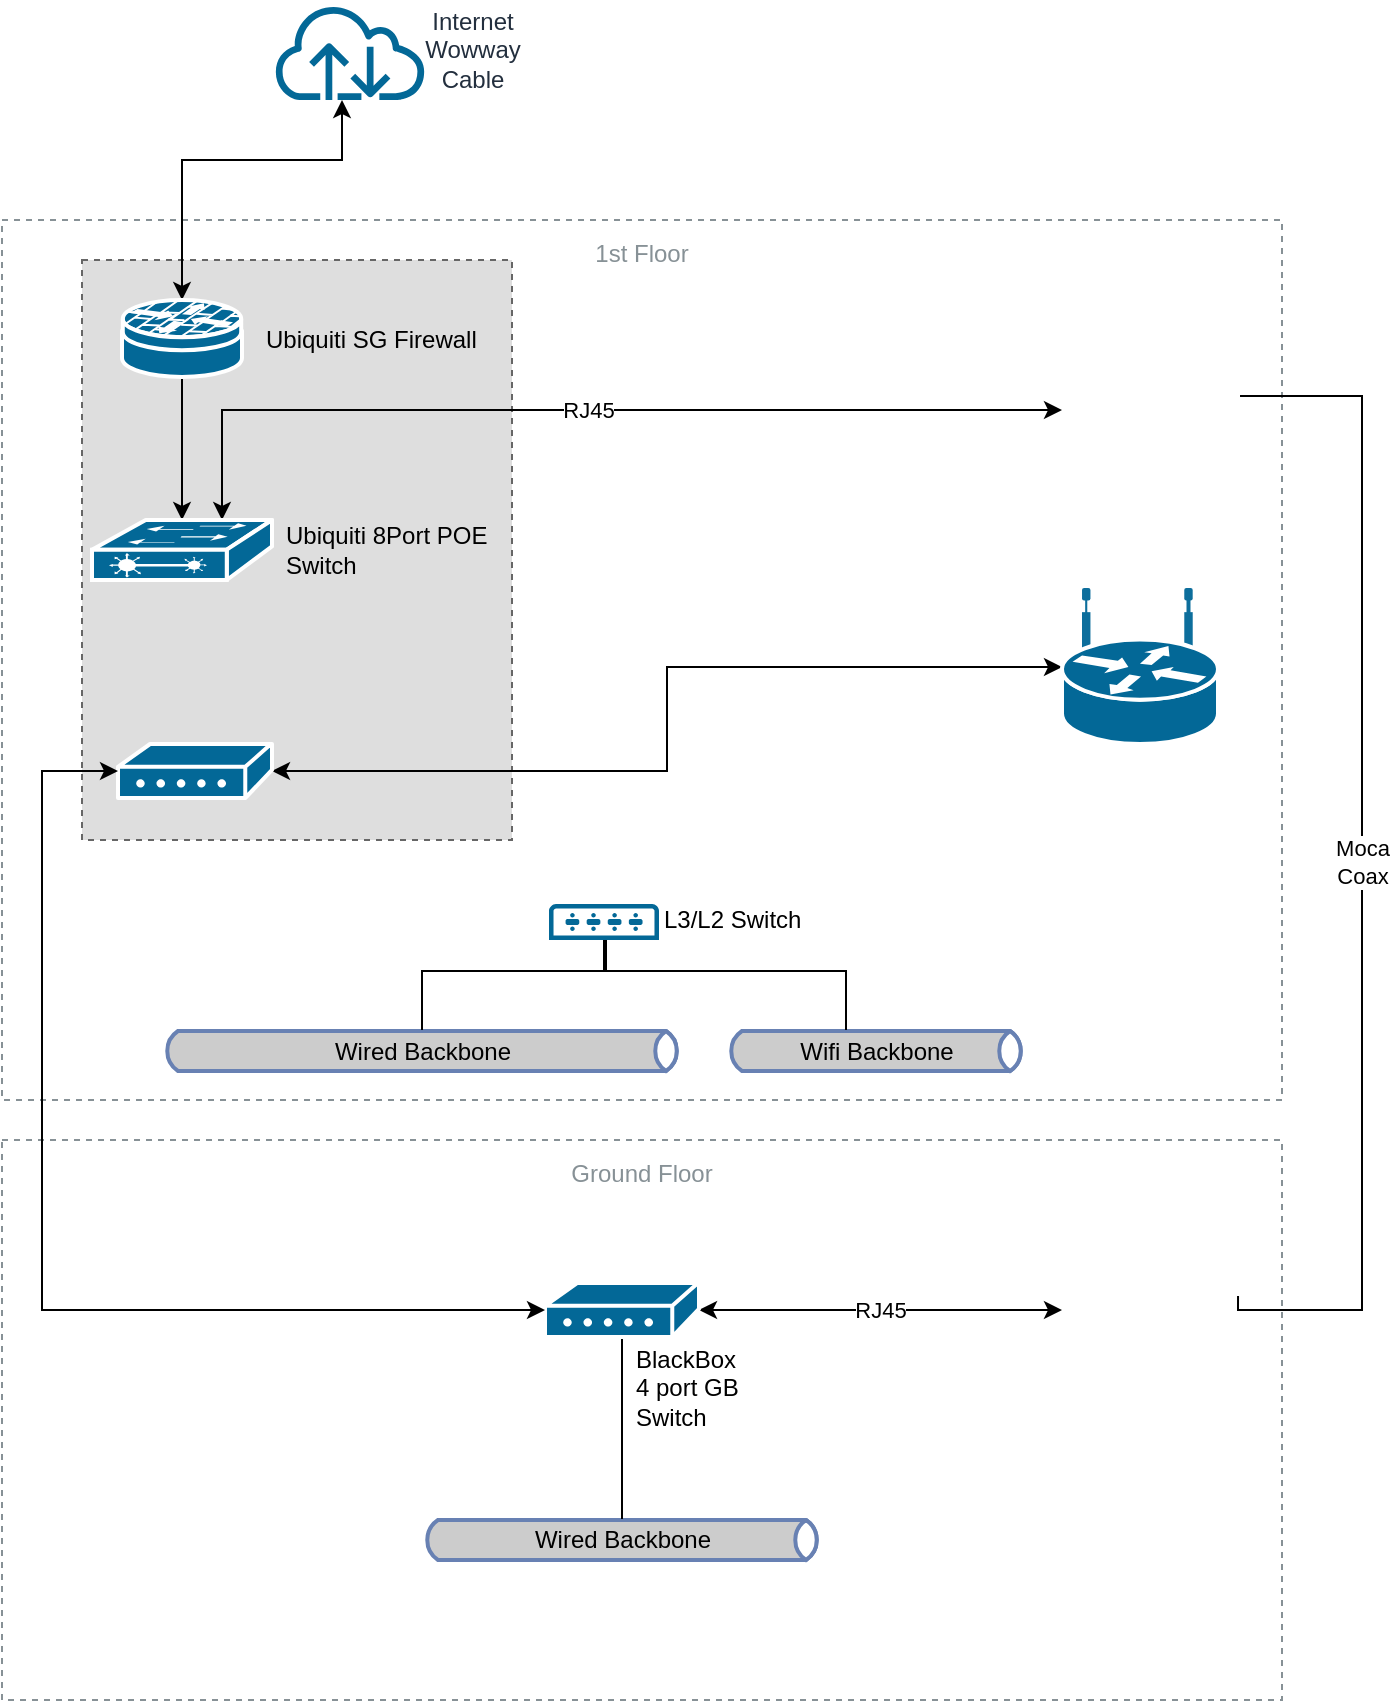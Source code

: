 <mxfile version="13.7.7" type="github">
  <diagram id="6a731a19-8d31-9384-78a2-239565b7b9f0" name="Page-1">
    <mxGraphModel dx="1422" dy="914" grid="1" gridSize="10" guides="1" tooltips="1" connect="1" arrows="1" fold="1" page="1" pageScale="1" pageWidth="827" pageHeight="1169" background="#ffffff" math="0" shadow="0">
      <root>
        <mxCell id="0" />
        <mxCell id="1" parent="0" />
        <mxCell id="YRFJyDTuSlXsrxVGdm0f-2276" value="1st Floor" style="outlineConnect=0;gradientColor=none;html=1;whiteSpace=wrap;fontSize=12;fontStyle=0;strokeColor=#879196;fillColor=none;verticalAlign=top;align=center;fontColor=#879196;dashed=1;spacingTop=3;" parent="1" vertex="1">
          <mxGeometry x="40" y="120" width="640" height="440" as="geometry" />
        </mxCell>
        <mxCell id="2rs4OhzrvlzL48_qCDJS-4" value="" style="rounded=0;whiteSpace=wrap;html=1;fillColor=#DEDEDE;dashed=1;strokeColor=#666666;" vertex="1" parent="1">
          <mxGeometry x="80" y="140" width="215" height="290" as="geometry" />
        </mxCell>
        <mxCell id="YRFJyDTuSlXsrxVGdm0f-2277" value="Ground Floor" style="outlineConnect=0;gradientColor=none;html=1;whiteSpace=wrap;fontSize=12;fontStyle=0;strokeColor=#879196;fillColor=none;verticalAlign=top;align=center;fontColor=#879196;dashed=1;spacingTop=3;" parent="1" vertex="1">
          <mxGeometry x="40" y="580" width="640" height="280" as="geometry" />
        </mxCell>
        <mxCell id="YRFJyDTuSlXsrxVGdm0f-2257" value="" style="shape=image;verticalLabelPosition=bottom;labelBackgroundColor=#ffffff;verticalAlign=top;aspect=fixed;imageAspect=0;image=https://m.media-amazon.com/images/I/71GIn0wTX2L._AC_SS350_.jpg;rotation=-180;" parent="1" vertex="1">
          <mxGeometry x="570" y="170" width="90" height="90" as="geometry" />
        </mxCell>
        <mxCell id="YRFJyDTuSlXsrxVGdm0f-2262" value="" style="edgeStyle=orthogonalEdgeStyle;rounded=0;orthogonalLoop=1;jettySize=auto;html=1;startArrow=classic;startFill=1;" parent="1" source="YRFJyDTuSlXsrxVGdm0f-2258" target="YRFJyDTuSlXsrxVGdm0f-2259" edge="1">
          <mxGeometry relative="1" as="geometry" />
        </mxCell>
        <mxCell id="YRFJyDTuSlXsrxVGdm0f-2258" value="" style="shape=mxgraph.cisco.modems_and_phones.modem;html=1;pointerEvents=1;dashed=0;fillColor=#036897;strokeColor=#ffffff;strokeWidth=2;verticalLabelPosition=bottom;verticalAlign=top;align=center;outlineConnect=0;" parent="1" vertex="1">
          <mxGeometry x="98" y="382" width="77" height="27" as="geometry" />
        </mxCell>
        <mxCell id="YRFJyDTuSlXsrxVGdm0f-2263" value="RJ45" style="edgeStyle=orthogonalEdgeStyle;rounded=0;orthogonalLoop=1;jettySize=auto;html=1;startArrow=classic;startFill=1;" parent="1" source="2rs4OhzrvlzL48_qCDJS-6" target="YRFJyDTuSlXsrxVGdm0f-2257" edge="1">
          <mxGeometry relative="1" as="geometry">
            <Array as="points">
              <mxPoint x="150" y="215" />
            </Array>
          </mxGeometry>
        </mxCell>
        <mxCell id="YRFJyDTuSlXsrxVGdm0f-2259" value="" style="shape=mxgraph.cisco.routers.wireless_router;html=1;pointerEvents=1;dashed=0;fillColor=#036897;strokeColor=#ffffff;strokeWidth=2;verticalLabelPosition=bottom;verticalAlign=top;align=center;outlineConnect=0;" parent="1" vertex="1">
          <mxGeometry x="570" y="305" width="78" height="77" as="geometry" />
        </mxCell>
        <mxCell id="YRFJyDTuSlXsrxVGdm0f-2260" value="" style="outlineConnect=0;fontColor=#232F3E;gradientColor=none;strokeColor=none;dashed=0;verticalLabelPosition=bottom;verticalAlign=top;align=center;html=1;fontSize=12;fontStyle=0;aspect=fixed;pointerEvents=1;shape=mxgraph.aws4.internet;fillColor=#036897;" parent="1" vertex="1">
          <mxGeometry x="175" y="12" width="78" height="48" as="geometry" />
        </mxCell>
        <mxCell id="YRFJyDTuSlXsrxVGdm0f-2261" value="" style="endArrow=classic;startArrow=classic;html=1;edgeStyle=orthogonalEdgeStyle;rounded=0;entryX=0.5;entryY=0;entryDx=0;entryDy=0;entryPerimeter=0;" parent="1" source="YRFJyDTuSlXsrxVGdm0f-2260" target="2rs4OhzrvlzL48_qCDJS-1" edge="1">
          <mxGeometry width="50" height="50" relative="1" as="geometry">
            <mxPoint x="280" y="330" as="sourcePoint" />
            <mxPoint x="209" y="180" as="targetPoint" />
            <Array as="points">
              <mxPoint x="210" y="90" />
              <mxPoint x="130" y="90" />
            </Array>
          </mxGeometry>
        </mxCell>
        <mxCell id="YRFJyDTuSlXsrxVGdm0f-2264" value="" style="pointerEvents=1;shadow=0;dashed=0;html=1;strokeColor=none;labelPosition=center;verticalLabelPosition=bottom;verticalAlign=top;outlineConnect=0;align=center;shape=mxgraph.office.devices.switch;fillColor=#036897;" parent="1" vertex="1">
          <mxGeometry x="313.5" y="462" width="55" height="18" as="geometry" />
        </mxCell>
        <mxCell id="YRFJyDTuSlXsrxVGdm0f-2266" value="L3/L2 Switch" style="text;html=1;resizable=0;autosize=1;align=left;verticalAlign=middle;points=[];fillColor=none;strokeColor=none;rounded=0;" parent="1" vertex="1">
          <mxGeometry x="368.5" y="460" width="80" height="20" as="geometry" />
        </mxCell>
        <mxCell id="YRFJyDTuSlXsrxVGdm0f-2268" value="Ubiquiti 8Port POE&lt;br&gt;Switch" style="text;html=1;resizable=0;autosize=1;align=left;verticalAlign=middle;points=[];fillColor=none;strokeColor=none;rounded=0;" parent="1" vertex="1">
          <mxGeometry x="180" y="270" width="120" height="30" as="geometry" />
        </mxCell>
        <mxCell id="YRFJyDTuSlXsrxVGdm0f-2273" value="RJ45" style="edgeStyle=orthogonalEdgeStyle;rounded=0;orthogonalLoop=1;jettySize=auto;html=1;entryX=1;entryY=0.5;entryDx=0;entryDy=0;entryPerimeter=0;startArrow=classic;startFill=1;" parent="1" source="YRFJyDTuSlXsrxVGdm0f-2269" target="2rs4OhzrvlzL48_qCDJS-2" edge="1">
          <mxGeometry relative="1" as="geometry">
            <mxPoint x="373" y="665" as="targetPoint" />
          </mxGeometry>
        </mxCell>
        <mxCell id="YRFJyDTuSlXsrxVGdm0f-2269" value="" style="shape=image;verticalLabelPosition=bottom;labelBackgroundColor=#ffffff;verticalAlign=top;aspect=fixed;imageAspect=0;image=https://m.media-amazon.com/images/I/71GIn0wTX2L._AC_SS350_.jpg;rotation=-180;" parent="1" vertex="1">
          <mxGeometry x="570" y="620" width="90" height="90" as="geometry" />
        </mxCell>
        <mxCell id="YRFJyDTuSlXsrxVGdm0f-2271" value="Moca&lt;br&gt;Coax" style="edgeStyle=orthogonalEdgeStyle;rounded=0;orthogonalLoop=1;jettySize=auto;html=1;exitX=0.011;exitY=0.578;exitDx=0;exitDy=0;exitPerimeter=0;endArrow=none;endFill=0;entryX=0.022;entryY=0.578;entryDx=0;entryDy=0;entryPerimeter=0;" parent="1" source="YRFJyDTuSlXsrxVGdm0f-2257" target="YRFJyDTuSlXsrxVGdm0f-2269" edge="1">
          <mxGeometry relative="1" as="geometry">
            <mxPoint x="590" y="311.5" as="sourcePoint" />
            <mxPoint x="520" y="470" as="targetPoint" />
            <Array as="points">
              <mxPoint x="720" y="208" />
              <mxPoint x="720" y="665" />
            </Array>
          </mxGeometry>
        </mxCell>
        <mxCell id="YRFJyDTuSlXsrxVGdm0f-2272" value="BlackBox&lt;br&gt;4 port GB&lt;br&gt;Switch" style="text;html=1;resizable=0;autosize=1;align=left;verticalAlign=middle;points=[];fillColor=none;strokeColor=none;rounded=0;" parent="1" vertex="1">
          <mxGeometry x="355" y="678.5" width="70" height="50" as="geometry" />
        </mxCell>
        <mxCell id="YRFJyDTuSlXsrxVGdm0f-2275" value="&lt;span style=&quot;color: rgb(35 , 47 , 62)&quot;&gt;Internet&lt;/span&gt;&lt;br style=&quot;color: rgb(35 , 47 , 62)&quot;&gt;&lt;span style=&quot;color: rgb(35 , 47 , 62)&quot;&gt;Wowway&lt;/span&gt;&lt;br style=&quot;color: rgb(35 , 47 , 62)&quot;&gt;&lt;span style=&quot;color: rgb(35 , 47 , 62)&quot;&gt;Cable&lt;/span&gt;" style="text;html=1;resizable=0;autosize=1;align=center;verticalAlign=middle;points=[];fillColor=none;strokeColor=none;rounded=0;" parent="1" vertex="1">
          <mxGeometry x="245" y="10" width="60" height="50" as="geometry" />
        </mxCell>
        <mxCell id="YRFJyDTuSlXsrxVGdm0f-2278" value="&lt;font color=&quot;#000000&quot;&gt;Wired Backbone&lt;/font&gt;" style="html=1;outlineConnect=0;fillColor=#CCCCCC;strokeColor=#6881B3;gradientColor=none;gradientDirection=north;strokeWidth=2;shape=mxgraph.networks.bus;gradientColor=none;gradientDirection=north;fontColor=#ffffff;perimeter=backbonePerimeter;backboneSize=20;align=center;" parent="1" vertex="1">
          <mxGeometry x="250" y="770" width="200" height="20" as="geometry" />
        </mxCell>
        <mxCell id="YRFJyDTuSlXsrxVGdm0f-2279" value="&lt;font color=&quot;#000000&quot;&gt;Wired Backbone&lt;/font&gt;" style="html=1;outlineConnect=0;fillColor=#CCCCCC;strokeColor=#6881B3;gradientColor=none;gradientDirection=north;strokeWidth=2;shape=mxgraph.networks.bus;gradientColor=none;gradientDirection=north;fontColor=#ffffff;perimeter=backbonePerimeter;backboneSize=20;align=center;" parent="1" vertex="1">
          <mxGeometry x="120" y="525.5" width="260" height="20" as="geometry" />
        </mxCell>
        <mxCell id="YRFJyDTuSlXsrxVGdm0f-2280" value="&lt;font color=&quot;#000000&quot;&gt;Wifi Backbone&lt;/font&gt;" style="html=1;outlineConnect=0;fillColor=#CCCCCC;strokeColor=#6881B3;gradientColor=none;gradientDirection=north;strokeWidth=2;shape=mxgraph.networks.bus;gradientColor=none;gradientDirection=north;fontColor=#ffffff;perimeter=backbonePerimeter;backboneSize=20;align=center;" parent="1" vertex="1">
          <mxGeometry x="402" y="525.5" width="150" height="20" as="geometry" />
        </mxCell>
        <mxCell id="YRFJyDTuSlXsrxVGdm0f-2284" value="" style="endArrow=none;html=1;edgeStyle=orthogonalEdgeStyle;rounded=0;" parent="1" source="YRFJyDTuSlXsrxVGdm0f-2280" target="YRFJyDTuSlXsrxVGdm0f-2264" edge="1">
          <mxGeometry width="50" height="50" relative="1" as="geometry">
            <mxPoint x="337.574" y="545.333" as="sourcePoint" />
            <mxPoint x="337.574" y="503.5" as="targetPoint" />
            <Array as="points">
              <mxPoint x="462" y="495.5" />
              <mxPoint x="341" y="495.5" />
            </Array>
          </mxGeometry>
        </mxCell>
        <mxCell id="YRFJyDTuSlXsrxVGdm0f-2285" value="" style="endArrow=none;html=1;edgeStyle=orthogonalEdgeStyle;rounded=0;" parent="1" source="YRFJyDTuSlXsrxVGdm0f-2279" target="YRFJyDTuSlXsrxVGdm0f-2264" edge="1">
          <mxGeometry width="50" height="50" relative="1" as="geometry">
            <mxPoint x="472" y="545.333" as="sourcePoint" />
            <mxPoint x="342" y="495.5" as="targetPoint" />
            <Array as="points">
              <mxPoint x="250" y="495.5" />
              <mxPoint x="342" y="495.5" />
            </Array>
          </mxGeometry>
        </mxCell>
        <mxCell id="YRFJyDTuSlXsrxVGdm0f-2286" value="" style="endArrow=none;html=1;edgeStyle=orthogonalEdgeStyle;rounded=0;entryX=0.5;entryY=1;entryDx=0;entryDy=0;entryPerimeter=0;" parent="1" source="YRFJyDTuSlXsrxVGdm0f-2278" target="2rs4OhzrvlzL48_qCDJS-2" edge="1">
          <mxGeometry width="50" height="50" relative="1" as="geometry">
            <mxPoint x="332" y="721" as="sourcePoint" />
            <mxPoint x="334" y="703.5" as="targetPoint" />
            <Array as="points" />
          </mxGeometry>
        </mxCell>
        <mxCell id="YRFJyDTuSlXsrxVGdm0f-2287" value="Ubiquiti SG Firewall" style="text;html=1;resizable=0;autosize=1;align=left;verticalAlign=middle;points=[];fillColor=none;strokeColor=none;rounded=0;" parent="1" vertex="1">
          <mxGeometry x="170" y="170" width="120" height="20" as="geometry" />
        </mxCell>
        <mxCell id="2rs4OhzrvlzL48_qCDJS-7" value="" style="edgeStyle=orthogonalEdgeStyle;rounded=0;orthogonalLoop=1;jettySize=auto;html=1;entryX=0.5;entryY=0;entryDx=0;entryDy=0;entryPerimeter=0;exitX=0.5;exitY=1;exitDx=0;exitDy=0;exitPerimeter=0;" edge="1" parent="1" source="2rs4OhzrvlzL48_qCDJS-1" target="2rs4OhzrvlzL48_qCDJS-6">
          <mxGeometry relative="1" as="geometry">
            <Array as="points">
              <mxPoint x="130" y="250" />
              <mxPoint x="130" y="250" />
            </Array>
          </mxGeometry>
        </mxCell>
        <mxCell id="2rs4OhzrvlzL48_qCDJS-1" value="" style="shape=mxgraph.cisco.security.router_firewall;html=1;pointerEvents=1;dashed=0;fillColor=#036897;strokeColor=#ffffff;strokeWidth=2;verticalLabelPosition=bottom;verticalAlign=top;align=center;outlineConnect=0;" vertex="1" parent="1">
          <mxGeometry x="100" y="160" width="60" height="38.5" as="geometry" />
        </mxCell>
        <mxCell id="2rs4OhzrvlzL48_qCDJS-2" value="" style="shape=mxgraph.cisco.modems_and_phones.modem;html=1;pointerEvents=1;dashed=0;fillColor=#036897;strokeColor=#ffffff;strokeWidth=2;verticalLabelPosition=bottom;verticalAlign=top;align=center;outlineConnect=0;" vertex="1" parent="1">
          <mxGeometry x="311.5" y="651.5" width="77" height="27" as="geometry" />
        </mxCell>
        <mxCell id="2rs4OhzrvlzL48_qCDJS-6" value="" style="shape=mxgraph.cisco.switches.layer_2_remote_switch;html=1;pointerEvents=1;dashed=0;fillColor=#036897;strokeColor=#ffffff;strokeWidth=2;verticalLabelPosition=bottom;verticalAlign=top;align=center;outlineConnect=0;" vertex="1" parent="1">
          <mxGeometry x="85" y="270" width="90" height="30" as="geometry" />
        </mxCell>
        <mxCell id="2rs4OhzrvlzL48_qCDJS-8" value="" style="edgeStyle=orthogonalEdgeStyle;rounded=0;orthogonalLoop=1;jettySize=auto;html=1;startArrow=classic;startFill=1;exitX=0;exitY=0.5;exitDx=0;exitDy=0;exitPerimeter=0;" edge="1" parent="1" source="YRFJyDTuSlXsrxVGdm0f-2258" target="2rs4OhzrvlzL48_qCDJS-2">
          <mxGeometry relative="1" as="geometry">
            <mxPoint x="178" y="353.5" as="sourcePoint" />
            <mxPoint x="371" y="263.5" as="targetPoint" />
            <Array as="points">
              <mxPoint x="60" y="396" />
              <mxPoint x="60" y="665" />
            </Array>
          </mxGeometry>
        </mxCell>
      </root>
    </mxGraphModel>
  </diagram>
</mxfile>
